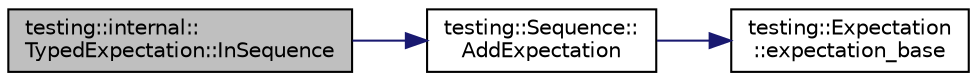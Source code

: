 digraph "testing::internal::TypedExpectation::InSequence"
{
  edge [fontname="Helvetica",fontsize="10",labelfontname="Helvetica",labelfontsize="10"];
  node [fontname="Helvetica",fontsize="10",shape=record];
  rankdir="LR";
  Node93 [label="testing::internal::\lTypedExpectation::InSequence",height=0.2,width=0.4,color="black", fillcolor="grey75", style="filled", fontcolor="black"];
  Node93 -> Node94 [color="midnightblue",fontsize="10",style="solid",fontname="Helvetica"];
  Node94 [label="testing::Sequence::\lAddExpectation",height=0.2,width=0.4,color="black", fillcolor="white", style="filled",URL="$d4/d69/classtesting_1_1_sequence.html#ac5b77b3b5b2e229ccbc13be1f3d17a9c"];
  Node94 -> Node95 [color="midnightblue",fontsize="10",style="solid",fontname="Helvetica"];
  Node95 [label="testing::Expectation\l::expectation_base",height=0.2,width=0.4,color="black", fillcolor="white", style="filled",URL="$d4/d58/classtesting_1_1_expectation.html#abd4dcb022d192d92b529d1ddefbfd8a9"];
}
